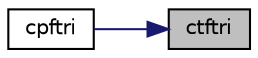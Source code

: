 digraph "ctftri"
{
 // LATEX_PDF_SIZE
  edge [fontname="Helvetica",fontsize="10",labelfontname="Helvetica",labelfontsize="10"];
  node [fontname="Helvetica",fontsize="10",shape=record];
  rankdir="RL";
  Node1 [label="ctftri",height=0.2,width=0.4,color="black", fillcolor="grey75", style="filled", fontcolor="black",tooltip="CTFTRI"];
  Node1 -> Node2 [dir="back",color="midnightblue",fontsize="10",style="solid",fontname="Helvetica"];
  Node2 [label="cpftri",height=0.2,width=0.4,color="black", fillcolor="white", style="filled",URL="$cpftri_8f.html#a672b051992319314048b1daf9d79567f",tooltip="CPFTRI"];
}
